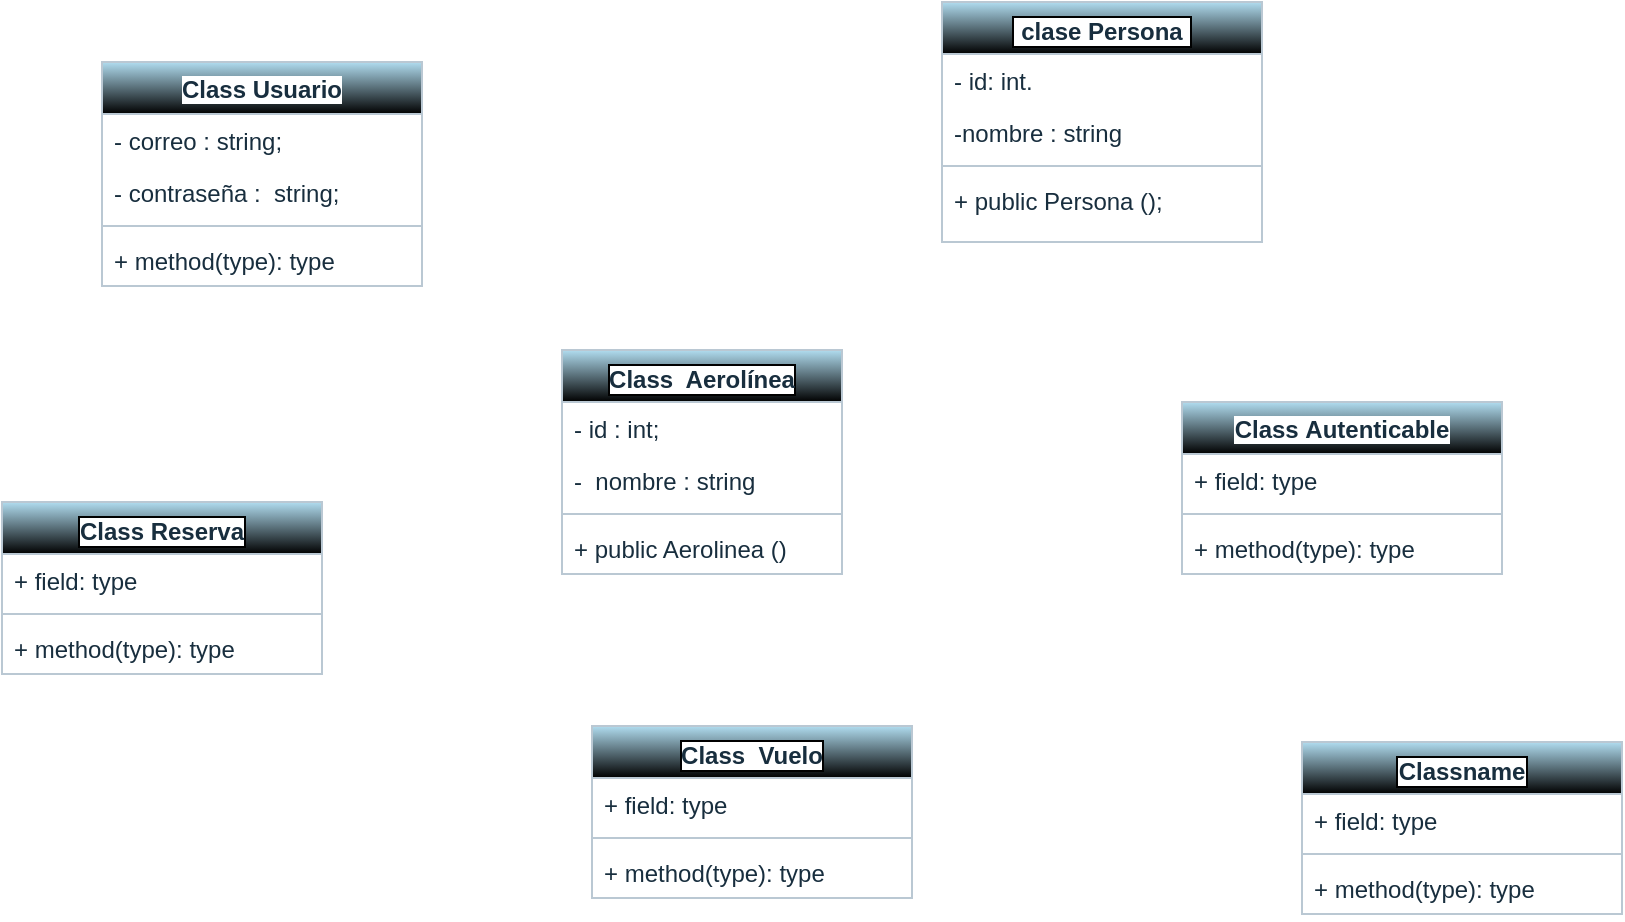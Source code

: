 <mxfile version="21.7.1" type="github">
  <diagram name="Página-1" id="ZE2Og2liTJ8zFDJ8wkAW">
    <mxGraphModel dx="1222" dy="601" grid="1" gridSize="10" guides="1" tooltips="1" connect="1" arrows="1" fold="1" page="1" pageScale="1" pageWidth="980" pageHeight="1390" background="none" math="0" shadow="0">
      <root>
        <mxCell id="0" />
        <mxCell id="1" parent="0" />
        <mxCell id="D-GpD_URcGxK7QM6RUJf-1" value="&amp;nbsp;clase Persona&amp;nbsp;" style="swimlane;fontStyle=1;align=center;verticalAlign=top;childLayout=stackLayout;horizontal=1;startSize=26;horizontalStack=0;resizeParent=1;resizeParentMax=0;resizeLast=0;collapsible=1;marginBottom=0;labelBackgroundColor=default;fillColor=#B1DDF0;strokeColor=#BAC8D3;fontColor=#182E3E;html=1;whiteSpace=wrap;labelBorderColor=default;gradientColor=default;" vertex="1" parent="1">
          <mxGeometry x="570" y="60" width="160" height="120" as="geometry" />
        </mxCell>
        <mxCell id="D-GpD_URcGxK7QM6RUJf-5" value="&lt;font style=&quot;vertical-align: inherit;&quot;&gt;&lt;font style=&quot;vertical-align: inherit;&quot;&gt;- id: int.&lt;/font&gt;&lt;/font&gt;" style="text;strokeColor=none;fillColor=none;align=left;verticalAlign=top;spacingLeft=4;spacingRight=4;overflow=hidden;rotatable=0;points=[[0,0.5],[1,0.5]];portConstraint=eastwest;whiteSpace=wrap;html=1;labelBackgroundColor=none;fontColor=#182E3E;" vertex="1" parent="D-GpD_URcGxK7QM6RUJf-1">
          <mxGeometry y="26" width="160" height="26" as="geometry" />
        </mxCell>
        <mxCell id="D-GpD_URcGxK7QM6RUJf-2" value="&lt;font style=&quot;vertical-align: inherit;&quot;&gt;&lt;font style=&quot;vertical-align: inherit;&quot;&gt;&lt;font style=&quot;vertical-align: inherit;&quot;&gt;&lt;font style=&quot;vertical-align: inherit;&quot;&gt;&lt;font style=&quot;vertical-align: inherit;&quot;&gt;&lt;font style=&quot;vertical-align: inherit;&quot;&gt;-nombre :&amp;nbsp;&lt;/font&gt;&lt;/font&gt;&lt;/font&gt;&lt;/font&gt;&lt;/font&gt;&lt;/font&gt;string" style="text;strokeColor=none;fillColor=none;align=left;verticalAlign=top;spacingLeft=4;spacingRight=4;overflow=hidden;rotatable=0;points=[[0,0.5],[1,0.5]];portConstraint=eastwest;whiteSpace=wrap;html=1;labelBackgroundColor=none;fontColor=#182E3E;" vertex="1" parent="D-GpD_URcGxK7QM6RUJf-1">
          <mxGeometry y="52" width="160" height="26" as="geometry" />
        </mxCell>
        <mxCell id="D-GpD_URcGxK7QM6RUJf-3" value="" style="line;strokeWidth=1;fillColor=none;align=left;verticalAlign=middle;spacingTop=-1;spacingLeft=3;spacingRight=3;rotatable=0;labelPosition=right;points=[];portConstraint=eastwest;strokeColor=#BAC8D3;labelBackgroundColor=none;fontColor=#182E3E;" vertex="1" parent="D-GpD_URcGxK7QM6RUJf-1">
          <mxGeometry y="78" width="160" height="8" as="geometry" />
        </mxCell>
        <mxCell id="D-GpD_URcGxK7QM6RUJf-4" value="+ public Persona ();&amp;nbsp;&amp;nbsp;" style="text;strokeColor=none;fillColor=none;align=left;verticalAlign=top;spacingLeft=4;spacingRight=4;overflow=hidden;rotatable=0;points=[[0,0.5],[1,0.5]];portConstraint=eastwest;whiteSpace=wrap;html=1;labelBackgroundColor=none;fontColor=#182E3E;" vertex="1" parent="D-GpD_URcGxK7QM6RUJf-1">
          <mxGeometry y="86" width="160" height="34" as="geometry" />
        </mxCell>
        <mxCell id="D-GpD_URcGxK7QM6RUJf-6" value="Class&amp;nbsp;Usuario " style="swimlane;fontStyle=1;align=center;verticalAlign=top;childLayout=stackLayout;horizontal=1;startSize=26;horizontalStack=0;resizeParent=1;resizeParentMax=0;resizeLast=0;collapsible=1;marginBottom=0;whiteSpace=wrap;html=1;strokeColor=#BAC8D3;fontColor=#182E3E;fillColor=#B1DDF0;labelBackgroundColor=default;gradientColor=default;" vertex="1" parent="1">
          <mxGeometry x="150" y="90" width="160" height="112" as="geometry" />
        </mxCell>
        <mxCell id="D-GpD_URcGxK7QM6RUJf-7" value="- correo : string;" style="text;strokeColor=none;fillColor=none;align=left;verticalAlign=top;spacingLeft=4;spacingRight=4;overflow=hidden;rotatable=0;points=[[0,0.5],[1,0.5]];portConstraint=eastwest;whiteSpace=wrap;html=1;fontColor=#182E3E;labelBackgroundColor=none;" vertex="1" parent="D-GpD_URcGxK7QM6RUJf-6">
          <mxGeometry y="26" width="160" height="26" as="geometry" />
        </mxCell>
        <mxCell id="D-GpD_URcGxK7QM6RUJf-18" value="- contraseña :&amp;nbsp; string;" style="text;strokeColor=none;fillColor=none;align=left;verticalAlign=top;spacingLeft=4;spacingRight=4;overflow=hidden;rotatable=0;points=[[0,0.5],[1,0.5]];portConstraint=eastwest;whiteSpace=wrap;html=1;fontColor=#182E3E;labelBackgroundColor=none;" vertex="1" parent="D-GpD_URcGxK7QM6RUJf-6">
          <mxGeometry y="52" width="160" height="26" as="geometry" />
        </mxCell>
        <mxCell id="D-GpD_URcGxK7QM6RUJf-8" value="" style="line;strokeWidth=1;fillColor=none;align=left;verticalAlign=middle;spacingTop=-1;spacingLeft=3;spacingRight=3;rotatable=0;labelPosition=right;points=[];portConstraint=eastwest;strokeColor=#BAC8D3;fontColor=#182E3E;labelBackgroundColor=none;" vertex="1" parent="D-GpD_URcGxK7QM6RUJf-6">
          <mxGeometry y="78" width="160" height="8" as="geometry" />
        </mxCell>
        <mxCell id="D-GpD_URcGxK7QM6RUJf-9" value="+ method(type): type" style="text;strokeColor=none;fillColor=none;align=left;verticalAlign=top;spacingLeft=4;spacingRight=4;overflow=hidden;rotatable=0;points=[[0,0.5],[1,0.5]];portConstraint=eastwest;whiteSpace=wrap;html=1;fontColor=#182E3E;labelBackgroundColor=none;" vertex="1" parent="D-GpD_URcGxK7QM6RUJf-6">
          <mxGeometry y="86" width="160" height="26" as="geometry" />
        </mxCell>
        <mxCell id="D-GpD_URcGxK7QM6RUJf-10" value="Class&amp;nbsp; Vuelo " style="swimlane;fontStyle=1;align=center;verticalAlign=top;childLayout=stackLayout;horizontal=1;startSize=26;horizontalStack=0;resizeParent=1;resizeParentMax=0;resizeLast=0;collapsible=1;marginBottom=0;whiteSpace=wrap;html=1;strokeColor=#BAC8D3;fontColor=#182E3E;fillColor=#B1DDF0;labelBackgroundColor=default;labelBorderColor=default;gradientColor=default;" vertex="1" parent="1">
          <mxGeometry x="395" y="422" width="160" height="86" as="geometry" />
        </mxCell>
        <mxCell id="D-GpD_URcGxK7QM6RUJf-11" value="+ field: type" style="text;strokeColor=none;fillColor=none;align=left;verticalAlign=top;spacingLeft=4;spacingRight=4;overflow=hidden;rotatable=0;points=[[0,0.5],[1,0.5]];portConstraint=eastwest;whiteSpace=wrap;html=1;fontColor=#182E3E;labelBackgroundColor=none;" vertex="1" parent="D-GpD_URcGxK7QM6RUJf-10">
          <mxGeometry y="26" width="160" height="26" as="geometry" />
        </mxCell>
        <mxCell id="D-GpD_URcGxK7QM6RUJf-12" value="" style="line;strokeWidth=1;fillColor=none;align=left;verticalAlign=middle;spacingTop=-1;spacingLeft=3;spacingRight=3;rotatable=0;labelPosition=right;points=[];portConstraint=eastwest;strokeColor=#BAC8D3;fontColor=#182E3E;labelBackgroundColor=none;" vertex="1" parent="D-GpD_URcGxK7QM6RUJf-10">
          <mxGeometry y="52" width="160" height="8" as="geometry" />
        </mxCell>
        <mxCell id="D-GpD_URcGxK7QM6RUJf-13" value="+ method(type): type" style="text;strokeColor=none;fillColor=none;align=left;verticalAlign=top;spacingLeft=4;spacingRight=4;overflow=hidden;rotatable=0;points=[[0,0.5],[1,0.5]];portConstraint=eastwest;whiteSpace=wrap;html=1;fontColor=#182E3E;labelBackgroundColor=none;" vertex="1" parent="D-GpD_URcGxK7QM6RUJf-10">
          <mxGeometry y="60" width="160" height="26" as="geometry" />
        </mxCell>
        <mxCell id="D-GpD_URcGxK7QM6RUJf-14" value="Class&amp;nbsp; Aerolínea" style="swimlane;fontStyle=1;align=center;verticalAlign=top;childLayout=stackLayout;horizontal=1;startSize=26;horizontalStack=0;resizeParent=1;resizeParentMax=0;resizeLast=0;collapsible=1;marginBottom=0;whiteSpace=wrap;html=1;strokeColor=#BAC8D3;fontColor=#182E3E;fillColor=#B1DDF0;labelBackgroundColor=default;labelBorderColor=default;gradientColor=default;swimlaneFillColor=none;" vertex="1" parent="1">
          <mxGeometry x="380" y="234" width="140" height="112" as="geometry" />
        </mxCell>
        <mxCell id="D-GpD_URcGxK7QM6RUJf-15" value="- id : int;" style="text;strokeColor=none;fillColor=none;align=left;verticalAlign=top;spacingLeft=4;spacingRight=4;overflow=hidden;rotatable=0;points=[[0,0.5],[1,0.5]];portConstraint=eastwest;whiteSpace=wrap;html=1;fontColor=#182E3E;labelBackgroundColor=none;" vertex="1" parent="D-GpD_URcGxK7QM6RUJf-14">
          <mxGeometry y="26" width="140" height="26" as="geometry" />
        </mxCell>
        <mxCell id="D-GpD_URcGxK7QM6RUJf-35" value="-&amp;nbsp;&amp;nbsp;nombre : string " style="text;strokeColor=none;fillColor=none;align=left;verticalAlign=top;spacingLeft=4;spacingRight=4;overflow=hidden;rotatable=0;points=[[0,0.5],[1,0.5]];portConstraint=eastwest;whiteSpace=wrap;html=1;fontColor=#182E3E;labelBackgroundColor=none;" vertex="1" parent="D-GpD_URcGxK7QM6RUJf-14">
          <mxGeometry y="52" width="140" height="26" as="geometry" />
        </mxCell>
        <mxCell id="D-GpD_URcGxK7QM6RUJf-16" value="" style="line;strokeWidth=1;fillColor=none;align=left;verticalAlign=middle;spacingTop=-1;spacingLeft=3;spacingRight=3;rotatable=0;labelPosition=right;points=[];portConstraint=eastwest;strokeColor=#BAC8D3;fontColor=#182E3E;labelBackgroundColor=none;" vertex="1" parent="D-GpD_URcGxK7QM6RUJf-14">
          <mxGeometry y="78" width="140" height="8" as="geometry" />
        </mxCell>
        <mxCell id="D-GpD_URcGxK7QM6RUJf-17" value="+ public Aerolinea ()" style="text;strokeColor=none;fillColor=none;align=left;verticalAlign=top;spacingLeft=4;spacingRight=4;overflow=hidden;rotatable=0;points=[[0,0.5],[1,0.5]];portConstraint=eastwest;whiteSpace=wrap;html=1;fontColor=#182E3E;labelBackgroundColor=none;" vertex="1" parent="D-GpD_URcGxK7QM6RUJf-14">
          <mxGeometry y="86" width="140" height="26" as="geometry" />
        </mxCell>
        <mxCell id="D-GpD_URcGxK7QM6RUJf-19" value="Class&amp;nbsp;Reserva " style="swimlane;fontStyle=1;align=center;verticalAlign=top;childLayout=stackLayout;horizontal=1;startSize=26;horizontalStack=0;resizeParent=1;resizeParentMax=0;resizeLast=0;collapsible=1;marginBottom=0;whiteSpace=wrap;html=1;strokeColor=#BAC8D3;fontColor=#182E3E;fillColor=#B1DDF0;labelBackgroundColor=default;labelBorderColor=default;gradientColor=default;" vertex="1" parent="1">
          <mxGeometry x="100" y="310" width="160" height="86" as="geometry" />
        </mxCell>
        <mxCell id="D-GpD_URcGxK7QM6RUJf-20" value="+ field: type" style="text;strokeColor=none;fillColor=none;align=left;verticalAlign=top;spacingLeft=4;spacingRight=4;overflow=hidden;rotatable=0;points=[[0,0.5],[1,0.5]];portConstraint=eastwest;whiteSpace=wrap;html=1;fontColor=#182E3E;labelBackgroundColor=none;" vertex="1" parent="D-GpD_URcGxK7QM6RUJf-19">
          <mxGeometry y="26" width="160" height="26" as="geometry" />
        </mxCell>
        <mxCell id="D-GpD_URcGxK7QM6RUJf-21" value="" style="line;strokeWidth=1;fillColor=none;align=left;verticalAlign=middle;spacingTop=-1;spacingLeft=3;spacingRight=3;rotatable=0;labelPosition=right;points=[];portConstraint=eastwest;strokeColor=#BAC8D3;fontColor=#182E3E;labelBackgroundColor=none;" vertex="1" parent="D-GpD_URcGxK7QM6RUJf-19">
          <mxGeometry y="52" width="160" height="8" as="geometry" />
        </mxCell>
        <mxCell id="D-GpD_URcGxK7QM6RUJf-22" value="+ method(type): type" style="text;strokeColor=none;fillColor=none;align=left;verticalAlign=top;spacingLeft=4;spacingRight=4;overflow=hidden;rotatable=0;points=[[0,0.5],[1,0.5]];portConstraint=eastwest;whiteSpace=wrap;html=1;fontColor=#182E3E;labelBackgroundColor=none;" vertex="1" parent="D-GpD_URcGxK7QM6RUJf-19">
          <mxGeometry y="60" width="160" height="26" as="geometry" />
        </mxCell>
        <mxCell id="D-GpD_URcGxK7QM6RUJf-23" value="Class&amp;nbsp;Autenticable " style="swimlane;fontStyle=1;align=center;verticalAlign=top;childLayout=stackLayout;horizontal=1;startSize=26;horizontalStack=0;resizeParent=1;resizeParentMax=0;resizeLast=0;collapsible=1;marginBottom=0;whiteSpace=wrap;html=1;strokeColor=#BAC8D3;fontColor=#182E3E;fillColor=#B1DDF0;labelBackgroundColor=default;gradientColor=default;" vertex="1" parent="1">
          <mxGeometry x="690" y="260" width="160" height="86" as="geometry" />
        </mxCell>
        <mxCell id="D-GpD_URcGxK7QM6RUJf-24" value="+ field: type" style="text;strokeColor=none;fillColor=none;align=left;verticalAlign=top;spacingLeft=4;spacingRight=4;overflow=hidden;rotatable=0;points=[[0,0.5],[1,0.5]];portConstraint=eastwest;whiteSpace=wrap;html=1;fontColor=#182E3E;labelBackgroundColor=none;" vertex="1" parent="D-GpD_URcGxK7QM6RUJf-23">
          <mxGeometry y="26" width="160" height="26" as="geometry" />
        </mxCell>
        <mxCell id="D-GpD_URcGxK7QM6RUJf-25" value="" style="line;strokeWidth=1;fillColor=none;align=left;verticalAlign=middle;spacingTop=-1;spacingLeft=3;spacingRight=3;rotatable=0;labelPosition=right;points=[];portConstraint=eastwest;strokeColor=#BAC8D3;fontColor=#182E3E;labelBackgroundColor=none;" vertex="1" parent="D-GpD_URcGxK7QM6RUJf-23">
          <mxGeometry y="52" width="160" height="8" as="geometry" />
        </mxCell>
        <mxCell id="D-GpD_URcGxK7QM6RUJf-26" value="+ method(type): type" style="text;strokeColor=none;fillColor=none;align=left;verticalAlign=top;spacingLeft=4;spacingRight=4;overflow=hidden;rotatable=0;points=[[0,0.5],[1,0.5]];portConstraint=eastwest;whiteSpace=wrap;html=1;fontColor=#182E3E;labelBackgroundColor=none;" vertex="1" parent="D-GpD_URcGxK7QM6RUJf-23">
          <mxGeometry y="60" width="160" height="26" as="geometry" />
        </mxCell>
        <mxCell id="D-GpD_URcGxK7QM6RUJf-31" value="Classname" style="swimlane;fontStyle=1;align=center;verticalAlign=top;childLayout=stackLayout;horizontal=1;startSize=26;horizontalStack=0;resizeParent=1;resizeParentMax=0;resizeLast=0;collapsible=1;marginBottom=0;whiteSpace=wrap;html=1;strokeColor=#BAC8D3;fontColor=#182E3E;fillColor=#B1DDF0;labelBackgroundColor=default;labelBorderColor=default;gradientColor=default;" vertex="1" parent="1">
          <mxGeometry x="750" y="430" width="160" height="86" as="geometry" />
        </mxCell>
        <mxCell id="D-GpD_URcGxK7QM6RUJf-32" value="+ field: type" style="text;strokeColor=none;fillColor=none;align=left;verticalAlign=top;spacingLeft=4;spacingRight=4;overflow=hidden;rotatable=0;points=[[0,0.5],[1,0.5]];portConstraint=eastwest;whiteSpace=wrap;html=1;fontColor=#182E3E;labelBackgroundColor=none;" vertex="1" parent="D-GpD_URcGxK7QM6RUJf-31">
          <mxGeometry y="26" width="160" height="26" as="geometry" />
        </mxCell>
        <mxCell id="D-GpD_URcGxK7QM6RUJf-33" value="" style="line;strokeWidth=1;fillColor=none;align=left;verticalAlign=middle;spacingTop=-1;spacingLeft=3;spacingRight=3;rotatable=0;labelPosition=right;points=[];portConstraint=eastwest;strokeColor=#BAC8D3;fontColor=#182E3E;labelBackgroundColor=none;" vertex="1" parent="D-GpD_URcGxK7QM6RUJf-31">
          <mxGeometry y="52" width="160" height="8" as="geometry" />
        </mxCell>
        <mxCell id="D-GpD_URcGxK7QM6RUJf-34" value="+ method(type): type" style="text;strokeColor=none;fillColor=none;align=left;verticalAlign=top;spacingLeft=4;spacingRight=4;overflow=hidden;rotatable=0;points=[[0,0.5],[1,0.5]];portConstraint=eastwest;whiteSpace=wrap;html=1;fontColor=#182E3E;labelBackgroundColor=none;" vertex="1" parent="D-GpD_URcGxK7QM6RUJf-31">
          <mxGeometry y="60" width="160" height="26" as="geometry" />
        </mxCell>
      </root>
    </mxGraphModel>
  </diagram>
</mxfile>
